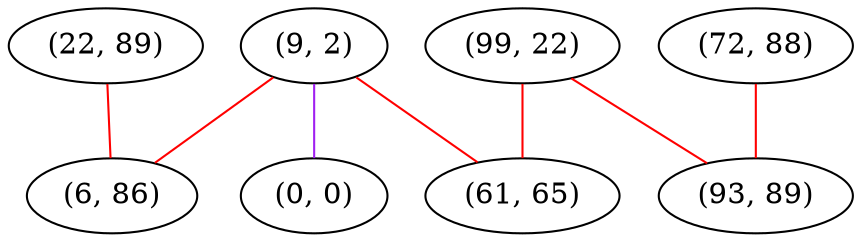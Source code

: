 graph "" {
"(22, 89)";
"(72, 88)";
"(99, 22)";
"(9, 2)";
"(61, 65)";
"(0, 0)";
"(6, 86)";
"(93, 89)";
"(22, 89)" -- "(6, 86)"  [color=red, key=0, weight=1];
"(72, 88)" -- "(93, 89)"  [color=red, key=0, weight=1];
"(99, 22)" -- "(61, 65)"  [color=red, key=0, weight=1];
"(99, 22)" -- "(93, 89)"  [color=red, key=0, weight=1];
"(9, 2)" -- "(61, 65)"  [color=red, key=0, weight=1];
"(9, 2)" -- "(0, 0)"  [color=purple, key=0, weight=4];
"(9, 2)" -- "(6, 86)"  [color=red, key=0, weight=1];
}

